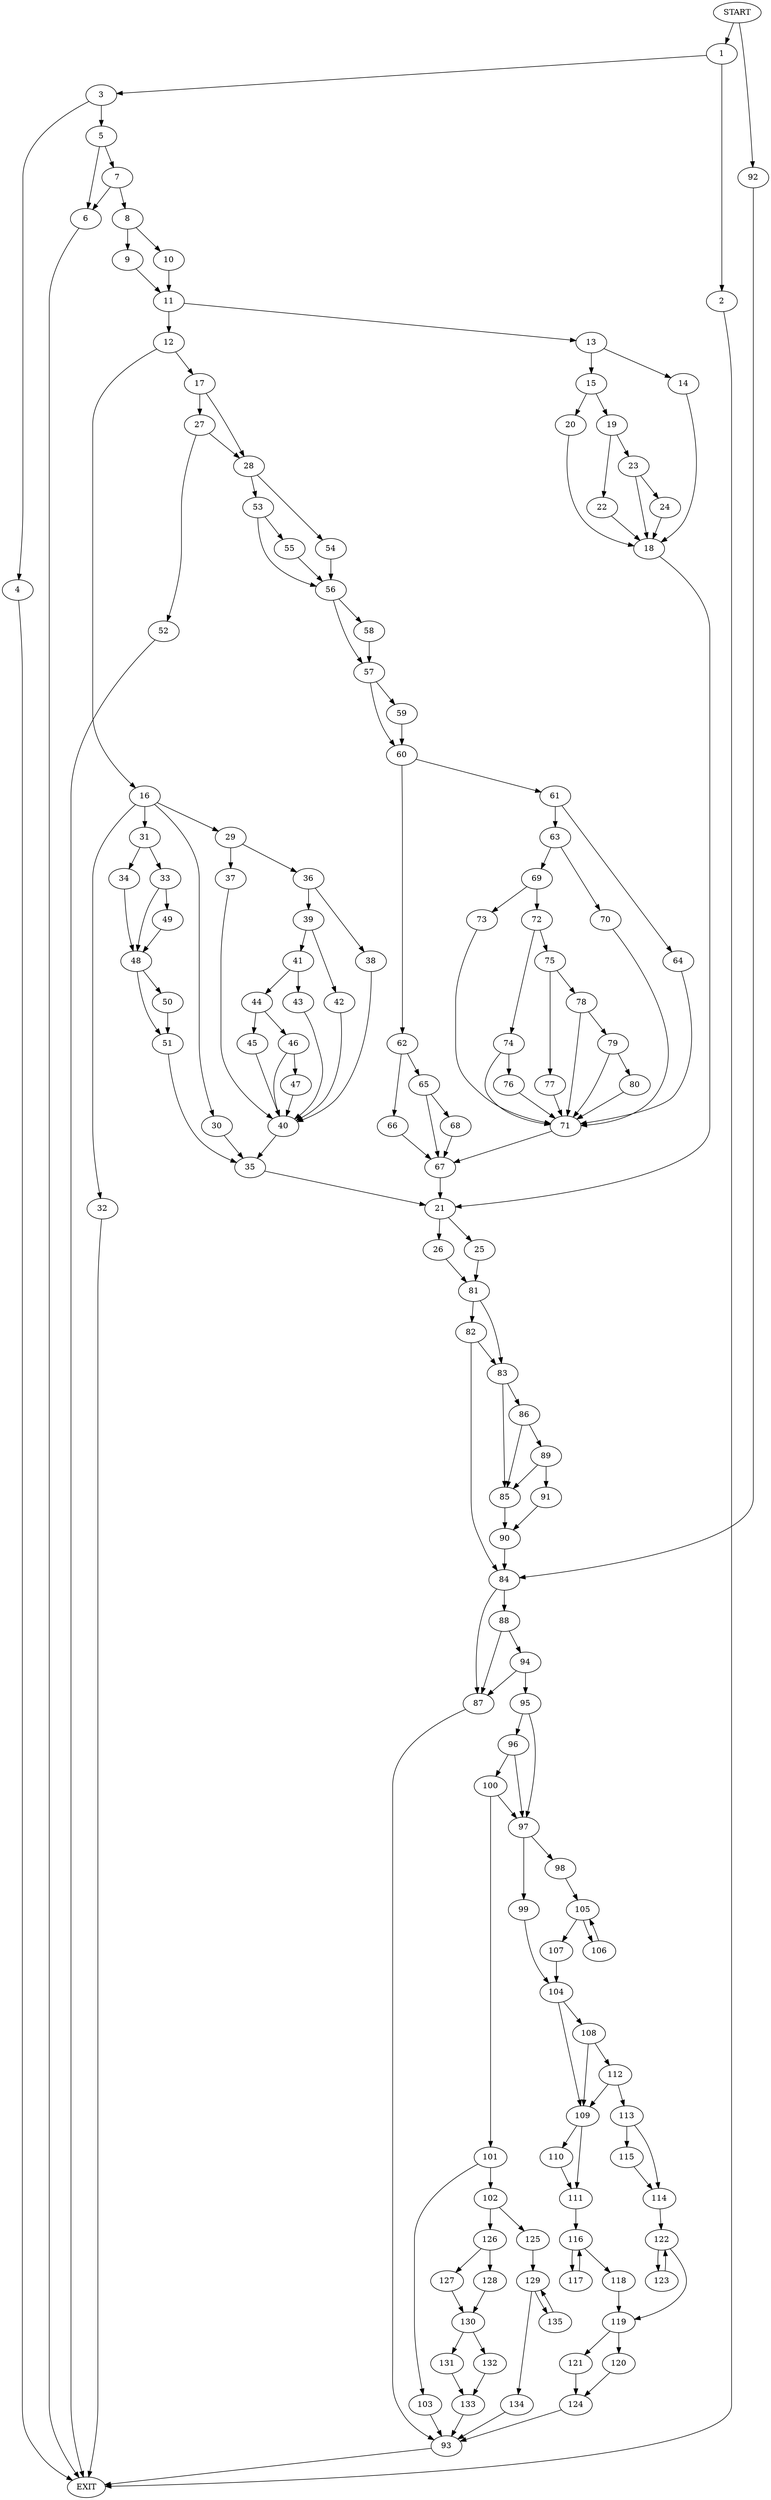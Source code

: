 digraph {
0 [label="START"]
136 [label="EXIT"]
0 -> 1
1 -> 2
1 -> 3
2 -> 136
3 -> 4
3 -> 5
5 -> 6
5 -> 7
4 -> 136
6 -> 136
7 -> 6
7 -> 8
8 -> 9
8 -> 10
9 -> 11
10 -> 11
11 -> 12
11 -> 13
13 -> 14
13 -> 15
12 -> 16
12 -> 17
14 -> 18
15 -> 19
15 -> 20
18 -> 21
20 -> 18
19 -> 22
19 -> 23
23 -> 24
23 -> 18
22 -> 18
24 -> 18
21 -> 25
21 -> 26
17 -> 27
17 -> 28
16 -> 29
16 -> 30
16 -> 31
16 -> 32
31 -> 33
31 -> 34
32 -> 136
30 -> 35
29 -> 36
29 -> 37
35 -> 21
36 -> 38
36 -> 39
37 -> 40
40 -> 35
39 -> 41
39 -> 42
38 -> 40
41 -> 43
41 -> 44
42 -> 40
44 -> 45
44 -> 46
43 -> 40
46 -> 40
46 -> 47
45 -> 40
47 -> 40
34 -> 48
33 -> 48
33 -> 49
48 -> 50
48 -> 51
49 -> 48
50 -> 51
51 -> 35
27 -> 52
27 -> 28
28 -> 53
28 -> 54
52 -> 136
53 -> 55
53 -> 56
54 -> 56
56 -> 57
56 -> 58
55 -> 56
58 -> 57
57 -> 59
57 -> 60
60 -> 61
60 -> 62
59 -> 60
61 -> 63
61 -> 64
62 -> 65
62 -> 66
65 -> 67
65 -> 68
66 -> 67
67 -> 21
68 -> 67
63 -> 69
63 -> 70
64 -> 71
71 -> 67
70 -> 71
69 -> 72
69 -> 73
73 -> 71
72 -> 74
72 -> 75
74 -> 76
74 -> 71
75 -> 77
75 -> 78
76 -> 71
78 -> 79
78 -> 71
77 -> 71
79 -> 80
79 -> 71
80 -> 71
25 -> 81
26 -> 81
81 -> 82
81 -> 83
82 -> 84
82 -> 83
83 -> 85
83 -> 86
84 -> 87
84 -> 88
86 -> 85
86 -> 89
85 -> 90
89 -> 91
89 -> 85
91 -> 90
90 -> 84
0 -> 92
92 -> 84
87 -> 93
88 -> 94
88 -> 87
94 -> 87
94 -> 95
95 -> 96
95 -> 97
93 -> 136
97 -> 98
97 -> 99
96 -> 100
96 -> 97
100 -> 97
100 -> 101
101 -> 102
101 -> 103
99 -> 104
98 -> 105
105 -> 106
105 -> 107
106 -> 105
107 -> 104
104 -> 108
104 -> 109
109 -> 110
109 -> 111
108 -> 112
108 -> 109
112 -> 109
112 -> 113
113 -> 114
113 -> 115
110 -> 111
111 -> 116
116 -> 117
116 -> 118
117 -> 116
118 -> 119
119 -> 120
119 -> 121
114 -> 122
115 -> 114
122 -> 123
122 -> 119
123 -> 122
120 -> 124
121 -> 124
124 -> 93
102 -> 125
102 -> 126
103 -> 93
126 -> 127
126 -> 128
125 -> 129
127 -> 130
128 -> 130
130 -> 131
130 -> 132
132 -> 133
131 -> 133
133 -> 93
129 -> 134
129 -> 135
135 -> 129
134 -> 93
}
